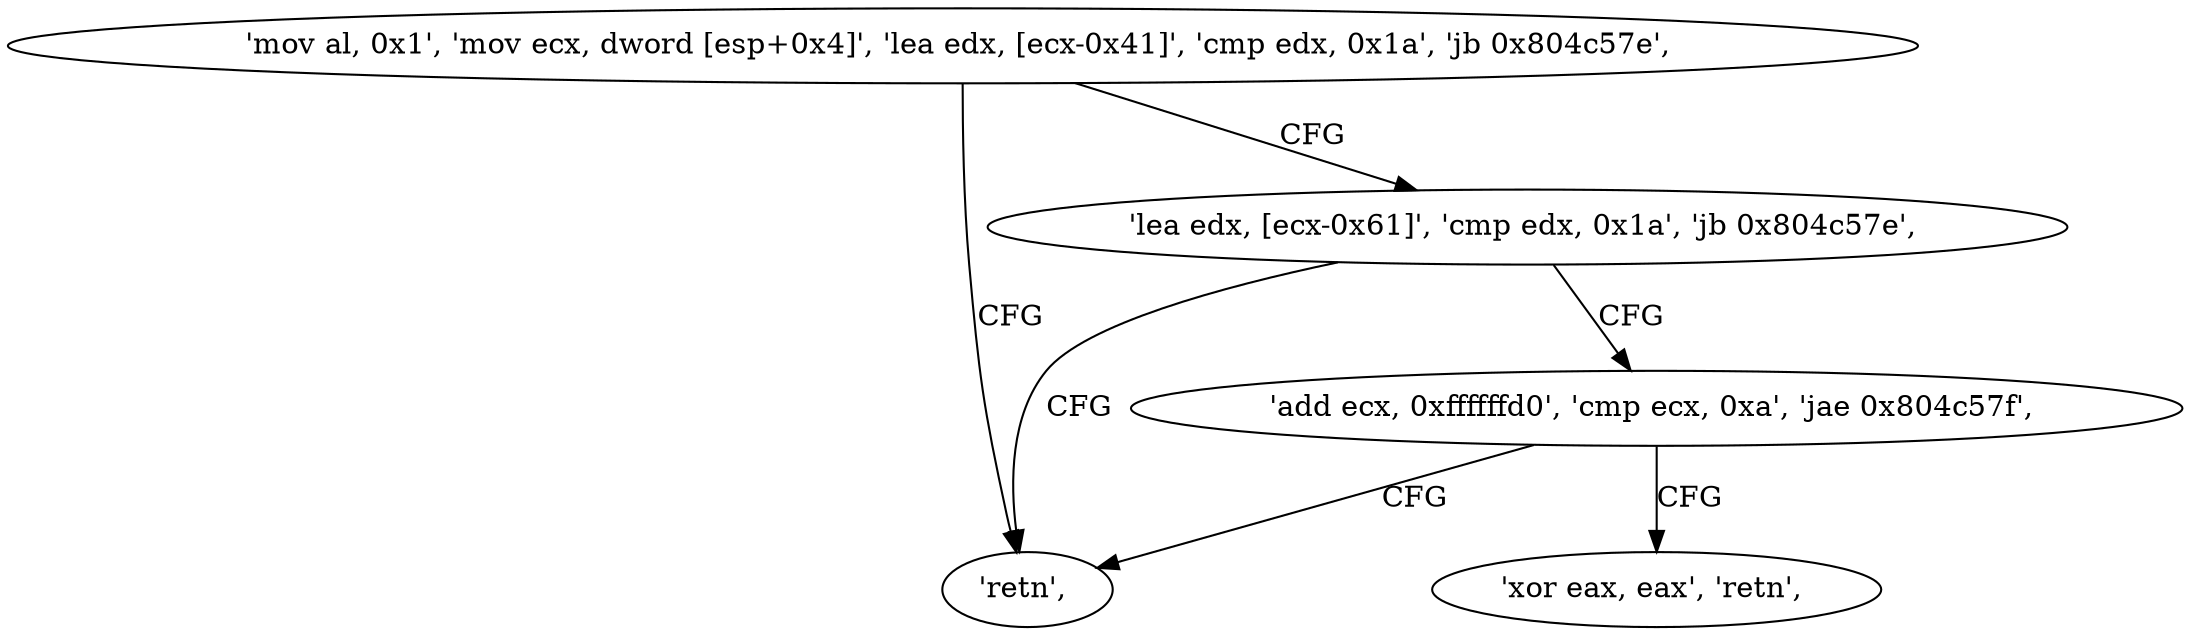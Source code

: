 digraph "func" {
"134530400" [label = "'mov al, 0x1', 'mov ecx, dword [esp+0x4]', 'lea edx, [ecx-0x41]', 'cmp edx, 0x1a', 'jb 0x804c57e', " ]
"134530430" [label = "'retn', " ]
"134530414" [label = "'lea edx, [ecx-0x61]', 'cmp edx, 0x1a', 'jb 0x804c57e', " ]
"134530422" [label = "'add ecx, 0xffffffd0', 'cmp ecx, 0xa', 'jae 0x804c57f', " ]
"134530431" [label = "'xor eax, eax', 'retn', " ]
"134530400" -> "134530430" [ label = "CFG" ]
"134530400" -> "134530414" [ label = "CFG" ]
"134530414" -> "134530430" [ label = "CFG" ]
"134530414" -> "134530422" [ label = "CFG" ]
"134530422" -> "134530431" [ label = "CFG" ]
"134530422" -> "134530430" [ label = "CFG" ]
}
